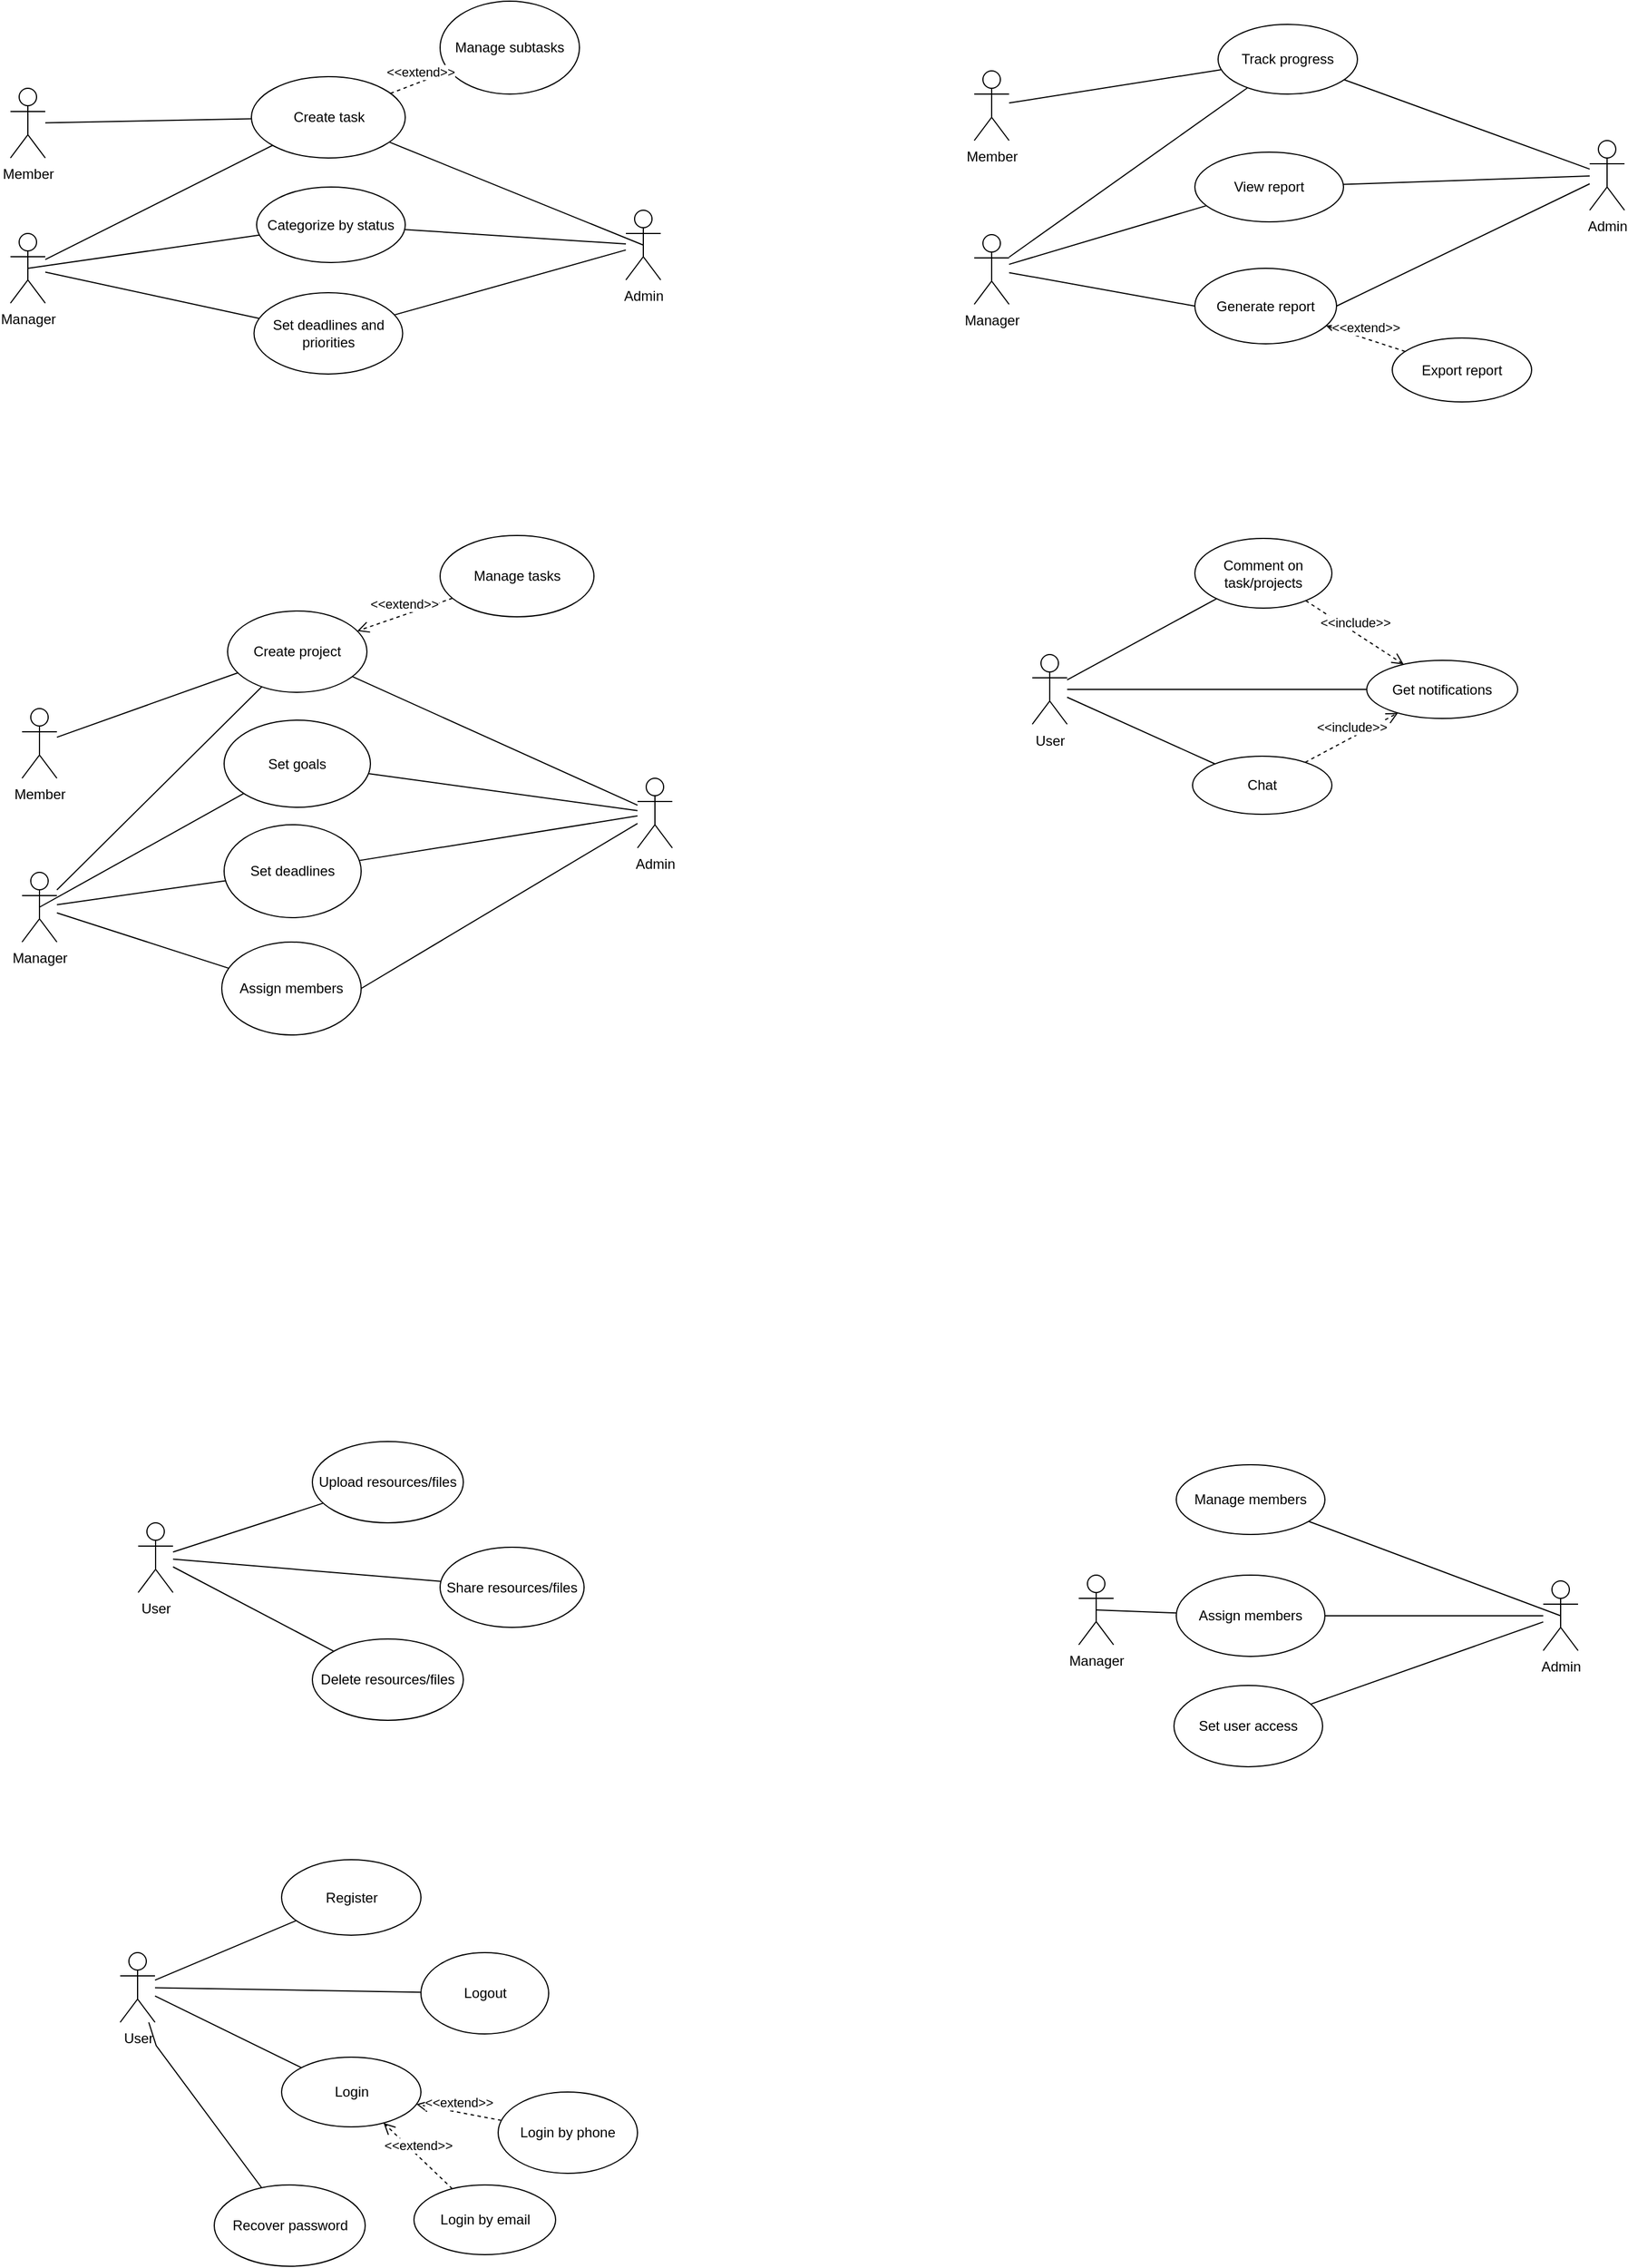 <mxfile version="27.1.4">
  <diagram name="Page-1" id="LLpskVTNyjd0eYGFW1nT">
    <mxGraphModel dx="3558" dy="3377" grid="1" gridSize="10" guides="1" tooltips="1" connect="1" arrows="1" fold="1" page="1" pageScale="1" pageWidth="827" pageHeight="1169" math="0" shadow="0">
      <root>
        <mxCell id="0" />
        <mxCell id="1" parent="0" />
        <mxCell id="5ddJLNY-2XlwTEDdsY8z-5" value="Create project" style="ellipse;whiteSpace=wrap;html=1;" parent="1" vertex="1">
          <mxGeometry x="307" y="-535" width="120" height="70" as="geometry" />
        </mxCell>
        <mxCell id="5ddJLNY-2XlwTEDdsY8z-6" value="Assign members" style="ellipse;whiteSpace=wrap;html=1;" parent="1" vertex="1">
          <mxGeometry x="302" y="-250" width="120" height="80" as="geometry" />
        </mxCell>
        <mxCell id="5ddJLNY-2XlwTEDdsY8z-8" value="Set goals" style="ellipse;whiteSpace=wrap;html=1;" parent="1" vertex="1">
          <mxGeometry x="304" y="-441" width="126" height="75" as="geometry" />
        </mxCell>
        <mxCell id="TwEvVW-eclEVVmXi3KOq-1" value="Member" style="shape=umlActor;verticalLabelPosition=bottom;verticalAlign=top;html=1;outlineConnect=0;" parent="1" vertex="1">
          <mxGeometry x="130" y="-451" width="30" height="60" as="geometry" />
        </mxCell>
        <mxCell id="TwEvVW-eclEVVmXi3KOq-2" value="Manager" style="shape=umlActor;verticalLabelPosition=bottom;verticalAlign=top;html=1;outlineConnect=0;" parent="1" vertex="1">
          <mxGeometry x="130" y="-310" width="30" height="60" as="geometry" />
        </mxCell>
        <mxCell id="TwEvVW-eclEVVmXi3KOq-3" value="Admin" style="shape=umlActor;verticalLabelPosition=bottom;verticalAlign=top;html=1;outlineConnect=0;" parent="1" vertex="1">
          <mxGeometry x="660" y="-391" width="30" height="60" as="geometry" />
        </mxCell>
        <mxCell id="TwEvVW-eclEVVmXi3KOq-23" value="" style="endArrow=none;html=1;rounded=0;" parent="1" source="TwEvVW-eclEVVmXi3KOq-2" target="5ddJLNY-2XlwTEDdsY8z-6" edge="1">
          <mxGeometry width="50" height="50" relative="1" as="geometry">
            <mxPoint x="140" y="72" as="sourcePoint" />
            <mxPoint x="328" y="-2" as="targetPoint" />
          </mxGeometry>
        </mxCell>
        <mxCell id="TwEvVW-eclEVVmXi3KOq-25" value="" style="endArrow=none;html=1;rounded=0;" parent="1" source="TwEvVW-eclEVVmXi3KOq-2" target="5ddJLNY-2XlwTEDdsY8z-5" edge="1">
          <mxGeometry width="50" height="50" relative="1" as="geometry">
            <mxPoint x="150" y="59" as="sourcePoint" />
            <mxPoint x="342" y="-101" as="targetPoint" />
          </mxGeometry>
        </mxCell>
        <mxCell id="TwEvVW-eclEVVmXi3KOq-33" value="" style="endArrow=none;html=1;rounded=0;" parent="1" source="TwEvVW-eclEVVmXi3KOq-1" target="5ddJLNY-2XlwTEDdsY8z-5" edge="1">
          <mxGeometry width="50" height="50" relative="1" as="geometry">
            <mxPoint x="240" y="-71" as="sourcePoint" />
            <mxPoint x="470" y="-91" as="targetPoint" />
          </mxGeometry>
        </mxCell>
        <mxCell id="TwEvVW-eclEVVmXi3KOq-35" value="" style="endArrow=none;html=1;rounded=0;exitX=1;exitY=0.5;exitDx=0;exitDy=0;" parent="1" source="5ddJLNY-2XlwTEDdsY8z-6" target="TwEvVW-eclEVVmXi3KOq-3" edge="1">
          <mxGeometry width="50" height="50" relative="1" as="geometry">
            <mxPoint x="420" y="-41" as="sourcePoint" />
            <mxPoint x="470" y="-91" as="targetPoint" />
          </mxGeometry>
        </mxCell>
        <mxCell id="TwEvVW-eclEVVmXi3KOq-41" value="" style="endArrow=none;html=1;rounded=0;" parent="1" source="TwEvVW-eclEVVmXi3KOq-3" target="5ddJLNY-2XlwTEDdsY8z-5" edge="1">
          <mxGeometry width="50" height="50" relative="1" as="geometry">
            <mxPoint x="720" y="-114" as="sourcePoint" />
            <mxPoint x="1000" y="-191" as="targetPoint" />
          </mxGeometry>
        </mxCell>
        <mxCell id="TwEvVW-eclEVVmXi3KOq-42" value="" style="endArrow=none;html=1;rounded=0;" parent="1" source="TwEvVW-eclEVVmXi3KOq-3" target="5ddJLNY-2XlwTEDdsY8z-8" edge="1">
          <mxGeometry width="50" height="50" relative="1" as="geometry">
            <mxPoint x="730" y="-191" as="sourcePoint" />
            <mxPoint x="810" y="-351" as="targetPoint" />
          </mxGeometry>
        </mxCell>
        <mxCell id="TwEvVW-eclEVVmXi3KOq-47" value="" style="endArrow=none;html=1;rounded=0;exitX=0.5;exitY=0.5;exitDx=0;exitDy=0;exitPerimeter=0;" parent="1" source="TwEvVW-eclEVVmXi3KOq-2" target="5ddJLNY-2XlwTEDdsY8z-8" edge="1">
          <mxGeometry width="50" height="50" relative="1" as="geometry">
            <mxPoint x="260" y="14" as="sourcePoint" />
            <mxPoint x="454" y="-251" as="targetPoint" />
          </mxGeometry>
        </mxCell>
        <mxCell id="8Crcheac2xjCXa0UdA6q-4" value="Set deadlines" style="ellipse;whiteSpace=wrap;html=1;" parent="1" vertex="1">
          <mxGeometry x="304" y="-351" width="118" height="80" as="geometry" />
        </mxCell>
        <mxCell id="8Crcheac2xjCXa0UdA6q-5" value="" style="endArrow=none;html=1;rounded=0;" parent="1" source="TwEvVW-eclEVVmXi3KOq-2" target="8Crcheac2xjCXa0UdA6q-4" edge="1">
          <mxGeometry width="50" height="50" relative="1" as="geometry">
            <mxPoint x="190" y="-251" as="sourcePoint" />
            <mxPoint x="374" y="-87" as="targetPoint" />
          </mxGeometry>
        </mxCell>
        <mxCell id="8Crcheac2xjCXa0UdA6q-6" value="" style="endArrow=none;html=1;rounded=0;" parent="1" source="8Crcheac2xjCXa0UdA6q-4" target="TwEvVW-eclEVVmXi3KOq-3" edge="1">
          <mxGeometry width="50" height="50" relative="1" as="geometry">
            <mxPoint x="650" y="-70" as="sourcePoint" />
            <mxPoint x="870" y="-341" as="targetPoint" />
          </mxGeometry>
        </mxCell>
        <mxCell id="8Crcheac2xjCXa0UdA6q-11" value="Create task" style="ellipse;whiteSpace=wrap;html=1;" parent="1" vertex="1">
          <mxGeometry x="327.5" y="-995" width="132.5" height="70" as="geometry" />
        </mxCell>
        <mxCell id="8Crcheac2xjCXa0UdA6q-12" value="&lt;span style=&quot;&quot; data-end=&quot;400&quot; data-start=&quot;366&quot;&gt;Manage subtasks&lt;/span&gt;" style="ellipse;whiteSpace=wrap;html=1;" parent="1" vertex="1">
          <mxGeometry x="490" y="-1060" width="120" height="80" as="geometry" />
        </mxCell>
        <mxCell id="8Crcheac2xjCXa0UdA6q-13" value="Categorize by status" style="ellipse;whiteSpace=wrap;html=1;" parent="1" vertex="1">
          <mxGeometry x="332" y="-900" width="128" height="65" as="geometry" />
        </mxCell>
        <mxCell id="8Crcheac2xjCXa0UdA6q-14" value="Member" style="shape=umlActor;verticalLabelPosition=bottom;verticalAlign=top;html=1;outlineConnect=0;" parent="1" vertex="1">
          <mxGeometry x="120" y="-985" width="30" height="60" as="geometry" />
        </mxCell>
        <mxCell id="8Crcheac2xjCXa0UdA6q-15" value="Manager" style="shape=umlActor;verticalLabelPosition=bottom;verticalAlign=top;html=1;outlineConnect=0;" parent="1" vertex="1">
          <mxGeometry x="120" y="-860" width="30" height="60" as="geometry" />
        </mxCell>
        <mxCell id="8Crcheac2xjCXa0UdA6q-16" value="Admin" style="shape=umlActor;verticalLabelPosition=bottom;verticalAlign=top;html=1;outlineConnect=0;" parent="1" vertex="1">
          <mxGeometry x="650" y="-880" width="30" height="60" as="geometry" />
        </mxCell>
        <mxCell id="8Crcheac2xjCXa0UdA6q-18" value="" style="endArrow=none;html=1;rounded=0;" parent="1" source="8Crcheac2xjCXa0UdA6q-15" target="8Crcheac2xjCXa0UdA6q-11" edge="1">
          <mxGeometry width="50" height="50" relative="1" as="geometry">
            <mxPoint x="140" y="-440" as="sourcePoint" />
            <mxPoint x="332" y="-600" as="targetPoint" />
          </mxGeometry>
        </mxCell>
        <mxCell id="8Crcheac2xjCXa0UdA6q-19" value="" style="endArrow=none;html=1;rounded=0;" parent="1" source="8Crcheac2xjCXa0UdA6q-14" target="8Crcheac2xjCXa0UdA6q-11" edge="1">
          <mxGeometry width="50" height="50" relative="1" as="geometry">
            <mxPoint x="230" y="-570" as="sourcePoint" />
            <mxPoint x="460" y="-590" as="targetPoint" />
          </mxGeometry>
        </mxCell>
        <mxCell id="8Crcheac2xjCXa0UdA6q-22" value="" style="endArrow=none;html=1;rounded=0;exitX=0.5;exitY=0.5;exitDx=0;exitDy=0;exitPerimeter=0;" parent="1" source="8Crcheac2xjCXa0UdA6q-16" target="8Crcheac2xjCXa0UdA6q-11" edge="1">
          <mxGeometry width="50" height="50" relative="1" as="geometry">
            <mxPoint x="710" y="-613" as="sourcePoint" />
            <mxPoint x="990" y="-690" as="targetPoint" />
          </mxGeometry>
        </mxCell>
        <mxCell id="8Crcheac2xjCXa0UdA6q-23" value="" style="endArrow=none;html=1;rounded=0;" parent="1" source="8Crcheac2xjCXa0UdA6q-16" target="8Crcheac2xjCXa0UdA6q-13" edge="1">
          <mxGeometry width="50" height="50" relative="1" as="geometry">
            <mxPoint x="720" y="-690" as="sourcePoint" />
            <mxPoint x="800" y="-850" as="targetPoint" />
          </mxGeometry>
        </mxCell>
        <mxCell id="8Crcheac2xjCXa0UdA6q-24" value="" style="endArrow=none;html=1;rounded=0;exitX=0.5;exitY=0.5;exitDx=0;exitDy=0;exitPerimeter=0;" parent="1" source="8Crcheac2xjCXa0UdA6q-15" target="8Crcheac2xjCXa0UdA6q-13" edge="1">
          <mxGeometry width="50" height="50" relative="1" as="geometry">
            <mxPoint x="250" y="-485" as="sourcePoint" />
            <mxPoint x="444" y="-750" as="targetPoint" />
          </mxGeometry>
        </mxCell>
        <mxCell id="8Crcheac2xjCXa0UdA6q-26" value="Set deadlines and priorities" style="ellipse;whiteSpace=wrap;html=1;" parent="1" vertex="1">
          <mxGeometry x="329.75" y="-809" width="128" height="70" as="geometry" />
        </mxCell>
        <mxCell id="8Crcheac2xjCXa0UdA6q-27" value="" style="endArrow=none;html=1;rounded=0;" parent="1" source="8Crcheac2xjCXa0UdA6q-15" target="8Crcheac2xjCXa0UdA6q-26" edge="1">
          <mxGeometry width="50" height="50" relative="1" as="geometry">
            <mxPoint x="180" y="-750" as="sourcePoint" />
            <mxPoint x="364" y="-586" as="targetPoint" />
          </mxGeometry>
        </mxCell>
        <mxCell id="8Crcheac2xjCXa0UdA6q-28" value="" style="endArrow=none;html=1;rounded=0;" parent="1" source="8Crcheac2xjCXa0UdA6q-26" target="8Crcheac2xjCXa0UdA6q-16" edge="1">
          <mxGeometry width="50" height="50" relative="1" as="geometry">
            <mxPoint x="640" y="-569" as="sourcePoint" />
            <mxPoint x="860" y="-840" as="targetPoint" />
          </mxGeometry>
        </mxCell>
        <mxCell id="8Crcheac2xjCXa0UdA6q-33" value="Manage members" style="ellipse;whiteSpace=wrap;html=1;" parent="1" vertex="1">
          <mxGeometry x="1124" y="200" width="128" height="60" as="geometry" />
        </mxCell>
        <mxCell id="8Crcheac2xjCXa0UdA6q-35" value="Assign members" style="ellipse;whiteSpace=wrap;html=1;" parent="1" vertex="1">
          <mxGeometry x="1124" y="295" width="128" height="70" as="geometry" />
        </mxCell>
        <mxCell id="8Crcheac2xjCXa0UdA6q-37" value="Manager" style="shape=umlActor;verticalLabelPosition=bottom;verticalAlign=top;html=1;outlineConnect=0;" parent="1" vertex="1">
          <mxGeometry x="1040" y="295" width="30" height="60" as="geometry" />
        </mxCell>
        <mxCell id="8Crcheac2xjCXa0UdA6q-38" value="Admin" style="shape=umlActor;verticalLabelPosition=bottom;verticalAlign=top;html=1;outlineConnect=0;" parent="1" vertex="1">
          <mxGeometry x="1440" y="300" width="30" height="60" as="geometry" />
        </mxCell>
        <mxCell id="8Crcheac2xjCXa0UdA6q-44" value="" style="endArrow=none;html=1;rounded=0;exitX=0.5;exitY=0.5;exitDx=0;exitDy=0;exitPerimeter=0;" parent="1" source="8Crcheac2xjCXa0UdA6q-38" target="8Crcheac2xjCXa0UdA6q-33" edge="1">
          <mxGeometry width="50" height="50" relative="1" as="geometry">
            <mxPoint x="1500" y="577" as="sourcePoint" />
            <mxPoint x="1780" y="500" as="targetPoint" />
          </mxGeometry>
        </mxCell>
        <mxCell id="8Crcheac2xjCXa0UdA6q-45" value="" style="endArrow=none;html=1;rounded=0;" parent="1" source="8Crcheac2xjCXa0UdA6q-38" target="8Crcheac2xjCXa0UdA6q-35" edge="1">
          <mxGeometry width="50" height="50" relative="1" as="geometry">
            <mxPoint x="1510" y="500" as="sourcePoint" />
            <mxPoint x="1590" y="340" as="targetPoint" />
          </mxGeometry>
        </mxCell>
        <mxCell id="8Crcheac2xjCXa0UdA6q-46" value="" style="endArrow=none;html=1;rounded=0;exitX=0.5;exitY=0.5;exitDx=0;exitDy=0;exitPerimeter=0;" parent="1" source="8Crcheac2xjCXa0UdA6q-37" target="8Crcheac2xjCXa0UdA6q-35" edge="1">
          <mxGeometry width="50" height="50" relative="1" as="geometry">
            <mxPoint x="1040" y="705" as="sourcePoint" />
            <mxPoint x="1234" y="440" as="targetPoint" />
          </mxGeometry>
        </mxCell>
        <mxCell id="8Crcheac2xjCXa0UdA6q-48" value="Set user access" style="ellipse;whiteSpace=wrap;html=1;" parent="1" vertex="1">
          <mxGeometry x="1122" y="390" width="128" height="70" as="geometry" />
        </mxCell>
        <mxCell id="8Crcheac2xjCXa0UdA6q-50" value="" style="endArrow=none;html=1;rounded=0;" parent="1" source="8Crcheac2xjCXa0UdA6q-48" target="8Crcheac2xjCXa0UdA6q-38" edge="1">
          <mxGeometry width="50" height="50" relative="1" as="geometry">
            <mxPoint x="1430" y="621" as="sourcePoint" />
            <mxPoint x="1650" y="350" as="targetPoint" />
          </mxGeometry>
        </mxCell>
        <mxCell id="8Crcheac2xjCXa0UdA6q-65" value="Track progress" style="ellipse;whiteSpace=wrap;html=1;" parent="1" vertex="1">
          <mxGeometry x="1160" y="-1040" width="120" height="60" as="geometry" />
        </mxCell>
        <mxCell id="8Crcheac2xjCXa0UdA6q-66" value="&lt;span style=&quot;&quot; data-end=&quot;400&quot; data-start=&quot;366&quot;&gt;Generate report&lt;/span&gt;" style="ellipse;whiteSpace=wrap;html=1;" parent="1" vertex="1">
          <mxGeometry x="1140" y="-830" width="122" height="65" as="geometry" />
        </mxCell>
        <mxCell id="8Crcheac2xjCXa0UdA6q-67" value="View report" style="ellipse;whiteSpace=wrap;html=1;" parent="1" vertex="1">
          <mxGeometry x="1140" y="-930" width="128" height="60" as="geometry" />
        </mxCell>
        <mxCell id="8Crcheac2xjCXa0UdA6q-68" value="Member" style="shape=umlActor;verticalLabelPosition=bottom;verticalAlign=top;html=1;outlineConnect=0;" parent="1" vertex="1">
          <mxGeometry x="950" y="-1000" width="30" height="60" as="geometry" />
        </mxCell>
        <mxCell id="8Crcheac2xjCXa0UdA6q-69" value="Manager" style="shape=umlActor;verticalLabelPosition=bottom;verticalAlign=top;html=1;outlineConnect=0;" parent="1" vertex="1">
          <mxGeometry x="950" y="-859" width="30" height="60" as="geometry" />
        </mxCell>
        <mxCell id="8Crcheac2xjCXa0UdA6q-70" value="Admin" style="shape=umlActor;verticalLabelPosition=bottom;verticalAlign=top;html=1;outlineConnect=0;" parent="1" vertex="1">
          <mxGeometry x="1480" y="-940" width="30" height="60" as="geometry" />
        </mxCell>
        <mxCell id="8Crcheac2xjCXa0UdA6q-71" value="" style="endArrow=none;html=1;rounded=0;entryX=0;entryY=0.5;entryDx=0;entryDy=0;" parent="1" source="8Crcheac2xjCXa0UdA6q-69" target="8Crcheac2xjCXa0UdA6q-66" edge="1">
          <mxGeometry width="50" height="50" relative="1" as="geometry">
            <mxPoint x="960" y="-477" as="sourcePoint" />
            <mxPoint x="1148" y="-551" as="targetPoint" />
          </mxGeometry>
        </mxCell>
        <mxCell id="8Crcheac2xjCXa0UdA6q-72" value="" style="endArrow=none;html=1;rounded=0;" parent="1" source="8Crcheac2xjCXa0UdA6q-69" target="8Crcheac2xjCXa0UdA6q-65" edge="1">
          <mxGeometry width="50" height="50" relative="1" as="geometry">
            <mxPoint x="970" y="-490" as="sourcePoint" />
            <mxPoint x="1162" y="-650" as="targetPoint" />
          </mxGeometry>
        </mxCell>
        <mxCell id="8Crcheac2xjCXa0UdA6q-73" value="" style="endArrow=none;html=1;rounded=0;" parent="1" source="8Crcheac2xjCXa0UdA6q-68" target="8Crcheac2xjCXa0UdA6q-65" edge="1">
          <mxGeometry width="50" height="50" relative="1" as="geometry">
            <mxPoint x="1060" y="-620" as="sourcePoint" />
            <mxPoint x="1290" y="-640" as="targetPoint" />
          </mxGeometry>
        </mxCell>
        <mxCell id="8Crcheac2xjCXa0UdA6q-74" value="" style="endArrow=none;html=1;rounded=0;exitX=1;exitY=0.5;exitDx=0;exitDy=0;" parent="1" source="8Crcheac2xjCXa0UdA6q-66" target="8Crcheac2xjCXa0UdA6q-70" edge="1">
          <mxGeometry width="50" height="50" relative="1" as="geometry">
            <mxPoint x="1240" y="-590" as="sourcePoint" />
            <mxPoint x="1290" y="-640" as="targetPoint" />
          </mxGeometry>
        </mxCell>
        <mxCell id="8Crcheac2xjCXa0UdA6q-76" value="" style="endArrow=none;html=1;rounded=0;" parent="1" source="8Crcheac2xjCXa0UdA6q-70" target="8Crcheac2xjCXa0UdA6q-65" edge="1">
          <mxGeometry width="50" height="50" relative="1" as="geometry">
            <mxPoint x="1440" y="-950" as="sourcePoint" />
            <mxPoint x="1820" y="-740" as="targetPoint" />
          </mxGeometry>
        </mxCell>
        <mxCell id="8Crcheac2xjCXa0UdA6q-77" value="" style="endArrow=none;html=1;rounded=0;" parent="1" source="8Crcheac2xjCXa0UdA6q-70" target="8Crcheac2xjCXa0UdA6q-67" edge="1">
          <mxGeometry width="50" height="50" relative="1" as="geometry">
            <mxPoint x="1550" y="-740" as="sourcePoint" />
            <mxPoint x="1630" y="-900" as="targetPoint" />
          </mxGeometry>
        </mxCell>
        <mxCell id="8Crcheac2xjCXa0UdA6q-78" value="" style="endArrow=none;html=1;rounded=0;" parent="1" source="8Crcheac2xjCXa0UdA6q-69" target="8Crcheac2xjCXa0UdA6q-67" edge="1">
          <mxGeometry width="50" height="50" relative="1" as="geometry">
            <mxPoint x="1060" y="-840" as="sourcePoint" />
            <mxPoint x="1274" y="-800" as="targetPoint" />
          </mxGeometry>
        </mxCell>
        <mxCell id="8Crcheac2xjCXa0UdA6q-80" value="Export report" style="ellipse;whiteSpace=wrap;html=1;" parent="1" vertex="1">
          <mxGeometry x="1310" y="-770" width="120" height="55" as="geometry" />
        </mxCell>
        <mxCell id="8Crcheac2xjCXa0UdA6q-87" value="Upload resources/files" style="ellipse;whiteSpace=wrap;html=1;" parent="1" vertex="1">
          <mxGeometry x="380" y="180" width="130" height="70" as="geometry" />
        </mxCell>
        <mxCell id="8Crcheac2xjCXa0UdA6q-89" value="Share resources/files" style="ellipse;whiteSpace=wrap;html=1;" parent="1" vertex="1">
          <mxGeometry x="490" y="271" width="124" height="69" as="geometry" />
        </mxCell>
        <mxCell id="8Crcheac2xjCXa0UdA6q-90" value="User" style="shape=umlActor;verticalLabelPosition=bottom;verticalAlign=top;html=1;outlineConnect=0;" parent="1" vertex="1">
          <mxGeometry x="230" y="250" width="30" height="60" as="geometry" />
        </mxCell>
        <mxCell id="8Crcheac2xjCXa0UdA6q-95" value="" style="endArrow=none;html=1;rounded=0;" parent="1" source="8Crcheac2xjCXa0UdA6q-90" target="8Crcheac2xjCXa0UdA6q-87" edge="1">
          <mxGeometry width="50" height="50" relative="1" as="geometry">
            <mxPoint x="350" y="600" as="sourcePoint" />
            <mxPoint x="580" y="580" as="targetPoint" />
          </mxGeometry>
        </mxCell>
        <mxCell id="8Crcheac2xjCXa0UdA6q-103" value="" style="endArrow=none;html=1;rounded=0;" parent="1" source="8Crcheac2xjCXa0UdA6q-90" target="8Crcheac2xjCXa0UdA6q-89" edge="1">
          <mxGeometry width="50" height="50" relative="1" as="geometry">
            <mxPoint x="290" y="292" as="sourcePoint" />
            <mxPoint x="472" y="250" as="targetPoint" />
          </mxGeometry>
        </mxCell>
        <mxCell id="8Crcheac2xjCXa0UdA6q-122" value="Comment on task/projects" style="ellipse;whiteSpace=wrap;html=1;" parent="1" vertex="1">
          <mxGeometry x="1140" y="-597.5" width="118" height="60" as="geometry" />
        </mxCell>
        <mxCell id="8Crcheac2xjCXa0UdA6q-123" value="Get notifications" style="ellipse;whiteSpace=wrap;html=1;" parent="1" vertex="1">
          <mxGeometry x="1288" y="-492.5" width="130" height="50" as="geometry" />
        </mxCell>
        <mxCell id="8Crcheac2xjCXa0UdA6q-124" value="User" style="shape=umlActor;verticalLabelPosition=bottom;verticalAlign=top;html=1;outlineConnect=0;" parent="1" vertex="1">
          <mxGeometry x="1000" y="-497.5" width="30" height="60" as="geometry" />
        </mxCell>
        <mxCell id="8Crcheac2xjCXa0UdA6q-128" value="" style="endArrow=none;html=1;rounded=0;" parent="1" source="8Crcheac2xjCXa0UdA6q-124" target="8Crcheac2xjCXa0UdA6q-122" edge="1">
          <mxGeometry width="50" height="50" relative="1" as="geometry">
            <mxPoint x="1110" y="-117.5" as="sourcePoint" />
            <mxPoint x="1340" y="-137.5" as="targetPoint" />
          </mxGeometry>
        </mxCell>
        <mxCell id="8Crcheac2xjCXa0UdA6q-132" value="" style="endArrow=none;html=1;rounded=0;" parent="1" source="8Crcheac2xjCXa0UdA6q-124" target="8Crcheac2xjCXa0UdA6q-137" edge="1">
          <mxGeometry width="50" height="50" relative="1" as="geometry">
            <mxPoint x="1015" y="-326.5" as="sourcePoint" />
            <mxPoint x="1324" y="-297.5" as="targetPoint" />
          </mxGeometry>
        </mxCell>
        <mxCell id="8Crcheac2xjCXa0UdA6q-134" value="" style="endArrow=none;html=1;rounded=0;" parent="1" source="8Crcheac2xjCXa0UdA6q-124" target="8Crcheac2xjCXa0UdA6q-123" edge="1">
          <mxGeometry width="50" height="50" relative="1" as="geometry">
            <mxPoint x="1050" y="-425.5" as="sourcePoint" />
            <mxPoint x="1232" y="-467.5" as="targetPoint" />
          </mxGeometry>
        </mxCell>
        <mxCell id="8Crcheac2xjCXa0UdA6q-137" value="Chat" style="ellipse;whiteSpace=wrap;html=1;" parent="1" vertex="1">
          <mxGeometry x="1138" y="-410" width="120" height="50" as="geometry" />
        </mxCell>
        <mxCell id="8Crcheac2xjCXa0UdA6q-147" value="Register" style="ellipse;whiteSpace=wrap;html=1;" parent="1" vertex="1">
          <mxGeometry x="353.5" y="540" width="120" height="65" as="geometry" />
        </mxCell>
        <mxCell id="8Crcheac2xjCXa0UdA6q-148" value="Login" style="ellipse;whiteSpace=wrap;html=1;" parent="1" vertex="1">
          <mxGeometry x="353.5" y="710" width="120" height="60" as="geometry" />
        </mxCell>
        <mxCell id="8Crcheac2xjCXa0UdA6q-149" value="User" style="shape=umlActor;verticalLabelPosition=bottom;verticalAlign=top;html=1;outlineConnect=0;" parent="1" vertex="1">
          <mxGeometry x="214.5" y="620" width="30" height="60" as="geometry" />
        </mxCell>
        <mxCell id="8Crcheac2xjCXa0UdA6q-150" value="" style="endArrow=none;html=1;rounded=0;" parent="1" source="8Crcheac2xjCXa0UdA6q-149" target="8Crcheac2xjCXa0UdA6q-147" edge="1">
          <mxGeometry width="50" height="50" relative="1" as="geometry">
            <mxPoint x="324.5" y="1000" as="sourcePoint" />
            <mxPoint x="554.5" y="980" as="targetPoint" />
          </mxGeometry>
        </mxCell>
        <mxCell id="8Crcheac2xjCXa0UdA6q-151" value="" style="endArrow=none;html=1;rounded=0;" parent="1" source="8Crcheac2xjCXa0UdA6q-149" target="8Crcheac2xjCXa0UdA6q-153" edge="1">
          <mxGeometry width="50" height="50" relative="1" as="geometry">
            <mxPoint x="229.5" y="791" as="sourcePoint" />
            <mxPoint x="538.5" y="820" as="targetPoint" />
          </mxGeometry>
        </mxCell>
        <mxCell id="8Crcheac2xjCXa0UdA6q-152" value="" style="endArrow=none;html=1;rounded=0;" parent="1" source="8Crcheac2xjCXa0UdA6q-149" target="8Crcheac2xjCXa0UdA6q-148" edge="1">
          <mxGeometry width="50" height="50" relative="1" as="geometry">
            <mxPoint x="264.5" y="692" as="sourcePoint" />
            <mxPoint x="446.5" y="650" as="targetPoint" />
          </mxGeometry>
        </mxCell>
        <mxCell id="8Crcheac2xjCXa0UdA6q-153" value="Logout" style="ellipse;whiteSpace=wrap;html=1;" parent="1" vertex="1">
          <mxGeometry x="473.5" y="620" width="110" height="70" as="geometry" />
        </mxCell>
        <mxCell id="8Crcheac2xjCXa0UdA6q-154" value="Recover password" style="ellipse;whiteSpace=wrap;html=1;" parent="1" vertex="1">
          <mxGeometry x="295.5" y="820" width="130" height="70" as="geometry" />
        </mxCell>
        <mxCell id="8Crcheac2xjCXa0UdA6q-155" value="" style="endArrow=none;html=1;rounded=0;" parent="1" source="8Crcheac2xjCXa0UdA6q-149" target="8Crcheac2xjCXa0UdA6q-154" edge="1">
          <mxGeometry width="50" height="50" relative="1" as="geometry">
            <mxPoint x="315.5" y="720" as="sourcePoint" />
            <mxPoint x="491.5" y="848" as="targetPoint" />
            <Array as="points">
              <mxPoint x="245.5" y="700" />
            </Array>
          </mxGeometry>
        </mxCell>
        <mxCell id="8Crcheac2xjCXa0UdA6q-185" value="Login by phone" style="ellipse;whiteSpace=wrap;html=1;" parent="1" vertex="1">
          <mxGeometry x="540" y="740" width="120" height="70" as="geometry" />
        </mxCell>
        <mxCell id="8Crcheac2xjCXa0UdA6q-186" value="Login by email" style="ellipse;whiteSpace=wrap;html=1;" parent="1" vertex="1">
          <mxGeometry x="467.5" y="820" width="122" height="60" as="geometry" />
        </mxCell>
        <mxCell id="aBYrYfBs2FtseJG0C54a-1" value="&amp;lt;&amp;lt;extend&amp;gt;&amp;gt;" style="html=1;verticalAlign=bottom;endArrow=open;dashed=1;endSize=8;curved=0;rounded=0;" edge="1" parent="1" source="aBYrYfBs2FtseJG0C54a-12" target="5ddJLNY-2XlwTEDdsY8z-5">
          <mxGeometry relative="1" as="geometry">
            <mxPoint x="520" y="-500.42" as="sourcePoint" />
            <mxPoint x="440" y="-500.42" as="targetPoint" />
            <mxPoint as="offset" />
          </mxGeometry>
        </mxCell>
        <mxCell id="aBYrYfBs2FtseJG0C54a-3" value="&amp;lt;&amp;lt;extend&amp;gt;&amp;gt;" style="html=1;verticalAlign=bottom;endArrow=open;dashed=1;endSize=8;curved=0;rounded=0;" edge="1" parent="1" source="8Crcheac2xjCXa0UdA6q-11" target="8Crcheac2xjCXa0UdA6q-12">
          <mxGeometry relative="1" as="geometry">
            <mxPoint x="420" y="-1025" as="sourcePoint" />
            <mxPoint x="340" y="-1025" as="targetPoint" />
            <mxPoint as="offset" />
          </mxGeometry>
        </mxCell>
        <mxCell id="aBYrYfBs2FtseJG0C54a-4" value="&amp;lt;&amp;lt;extend&amp;gt;&amp;gt;" style="html=1;verticalAlign=bottom;endArrow=open;dashed=1;endSize=8;curved=0;rounded=0;" edge="1" parent="1" source="8Crcheac2xjCXa0UdA6q-80" target="8Crcheac2xjCXa0UdA6q-66">
          <mxGeometry relative="1" as="geometry">
            <mxPoint x="1270" y="-690" as="sourcePoint" />
            <mxPoint x="1330" y="-800" as="targetPoint" />
            <mxPoint as="offset" />
          </mxGeometry>
        </mxCell>
        <mxCell id="aBYrYfBs2FtseJG0C54a-5" value="&amp;lt;&amp;lt;include&amp;gt;&amp;gt;" style="html=1;verticalAlign=bottom;endArrow=open;dashed=1;endSize=8;curved=0;rounded=0;" edge="1" parent="1" source="8Crcheac2xjCXa0UdA6q-137" target="8Crcheac2xjCXa0UdA6q-123">
          <mxGeometry relative="1" as="geometry">
            <mxPoint x="1440" y="-400" as="sourcePoint" />
            <mxPoint x="1360" y="-400" as="targetPoint" />
            <mxPoint as="offset" />
          </mxGeometry>
        </mxCell>
        <mxCell id="aBYrYfBs2FtseJG0C54a-6" value="&amp;lt;&amp;lt;include&amp;gt;&amp;gt;" style="html=1;verticalAlign=bottom;endArrow=open;dashed=1;endSize=8;curved=0;rounded=0;" edge="1" parent="1" source="8Crcheac2xjCXa0UdA6q-122" target="8Crcheac2xjCXa0UdA6q-123">
          <mxGeometry relative="1" as="geometry">
            <mxPoint x="1350" y="-540" as="sourcePoint" />
            <mxPoint x="1270" y="-540" as="targetPoint" />
            <mxPoint as="offset" />
          </mxGeometry>
        </mxCell>
        <mxCell id="aBYrYfBs2FtseJG0C54a-7" value="&amp;lt;&amp;lt;extend&amp;gt;&amp;gt;" style="html=1;verticalAlign=bottom;endArrow=open;dashed=1;endSize=8;curved=0;rounded=0;" edge="1" parent="1" source="8Crcheac2xjCXa0UdA6q-185" target="8Crcheac2xjCXa0UdA6q-148">
          <mxGeometry relative="1" as="geometry">
            <mxPoint x="595.5" y="770" as="sourcePoint" />
            <mxPoint x="525.5" y="720" as="targetPoint" />
            <mxPoint as="offset" />
          </mxGeometry>
        </mxCell>
        <mxCell id="aBYrYfBs2FtseJG0C54a-8" value="&amp;lt;&amp;lt;extend&amp;gt;&amp;gt;" style="html=1;verticalAlign=bottom;endArrow=open;dashed=1;endSize=8;curved=0;rounded=0;" edge="1" parent="1" source="8Crcheac2xjCXa0UdA6q-186" target="8Crcheac2xjCXa0UdA6q-148">
          <mxGeometry relative="1" as="geometry">
            <mxPoint x="465.5" y="860" as="sourcePoint" />
            <mxPoint x="425.5" y="800" as="targetPoint" />
            <mxPoint as="offset" />
          </mxGeometry>
        </mxCell>
        <mxCell id="aBYrYfBs2FtseJG0C54a-10" value="Delete resources/files" style="ellipse;whiteSpace=wrap;html=1;" vertex="1" parent="1">
          <mxGeometry x="380" y="350" width="130" height="70" as="geometry" />
        </mxCell>
        <mxCell id="aBYrYfBs2FtseJG0C54a-11" value="" style="endArrow=none;html=1;rounded=0;" edge="1" parent="1" source="8Crcheac2xjCXa0UdA6q-90" target="aBYrYfBs2FtseJG0C54a-10">
          <mxGeometry width="50" height="50" relative="1" as="geometry">
            <mxPoint x="300" y="361" as="sourcePoint" />
            <mxPoint x="491" y="408" as="targetPoint" />
          </mxGeometry>
        </mxCell>
        <mxCell id="aBYrYfBs2FtseJG0C54a-12" value="Manage tasks" style="ellipse;whiteSpace=wrap;html=1;" vertex="1" parent="1">
          <mxGeometry x="490" y="-600" width="132.5" height="70" as="geometry" />
        </mxCell>
      </root>
    </mxGraphModel>
  </diagram>
</mxfile>

